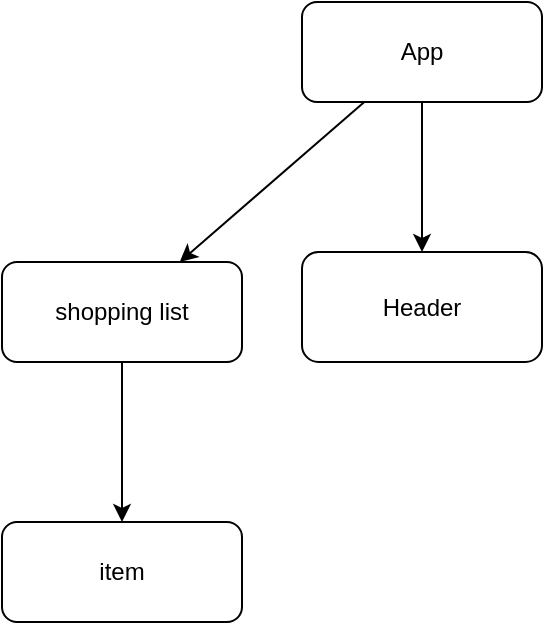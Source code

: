 <mxfile>
    <diagram id="UHpFWuO27bDJQh5vvGs6" name="Page-1">
        <mxGraphModel dx="458" dy="684" grid="1" gridSize="10" guides="1" tooltips="1" connect="1" arrows="1" fold="1" page="1" pageScale="1" pageWidth="850" pageHeight="1100" math="0" shadow="0">
            <root>
                <mxCell id="0"/>
                <mxCell id="1" parent="0"/>
                <mxCell id="4" value="" style="edgeStyle=none;html=1;" edge="1" parent="1" source="2" target="3">
                    <mxGeometry relative="1" as="geometry"/>
                </mxCell>
                <mxCell id="6" value="" style="edgeStyle=none;html=1;" edge="1" parent="1" source="2" target="5">
                    <mxGeometry relative="1" as="geometry"/>
                </mxCell>
                <mxCell id="2" value="App" style="rounded=1;whiteSpace=wrap;html=1;" vertex="1" parent="1">
                    <mxGeometry x="160" y="70" width="120" height="50" as="geometry"/>
                </mxCell>
                <mxCell id="3" value="Header" style="whiteSpace=wrap;html=1;rounded=1;" vertex="1" parent="1">
                    <mxGeometry x="160" y="195" width="120" height="55" as="geometry"/>
                </mxCell>
                <mxCell id="8" value="" style="edgeStyle=none;html=1;" edge="1" parent="1" source="5" target="7">
                    <mxGeometry relative="1" as="geometry"/>
                </mxCell>
                <mxCell id="5" value="shopping list" style="whiteSpace=wrap;html=1;rounded=1;" vertex="1" parent="1">
                    <mxGeometry x="10" y="200" width="120" height="50" as="geometry"/>
                </mxCell>
                <mxCell id="7" value="item" style="whiteSpace=wrap;html=1;rounded=1;" vertex="1" parent="1">
                    <mxGeometry x="10" y="330" width="120" height="50" as="geometry"/>
                </mxCell>
            </root>
        </mxGraphModel>
    </diagram>
</mxfile>